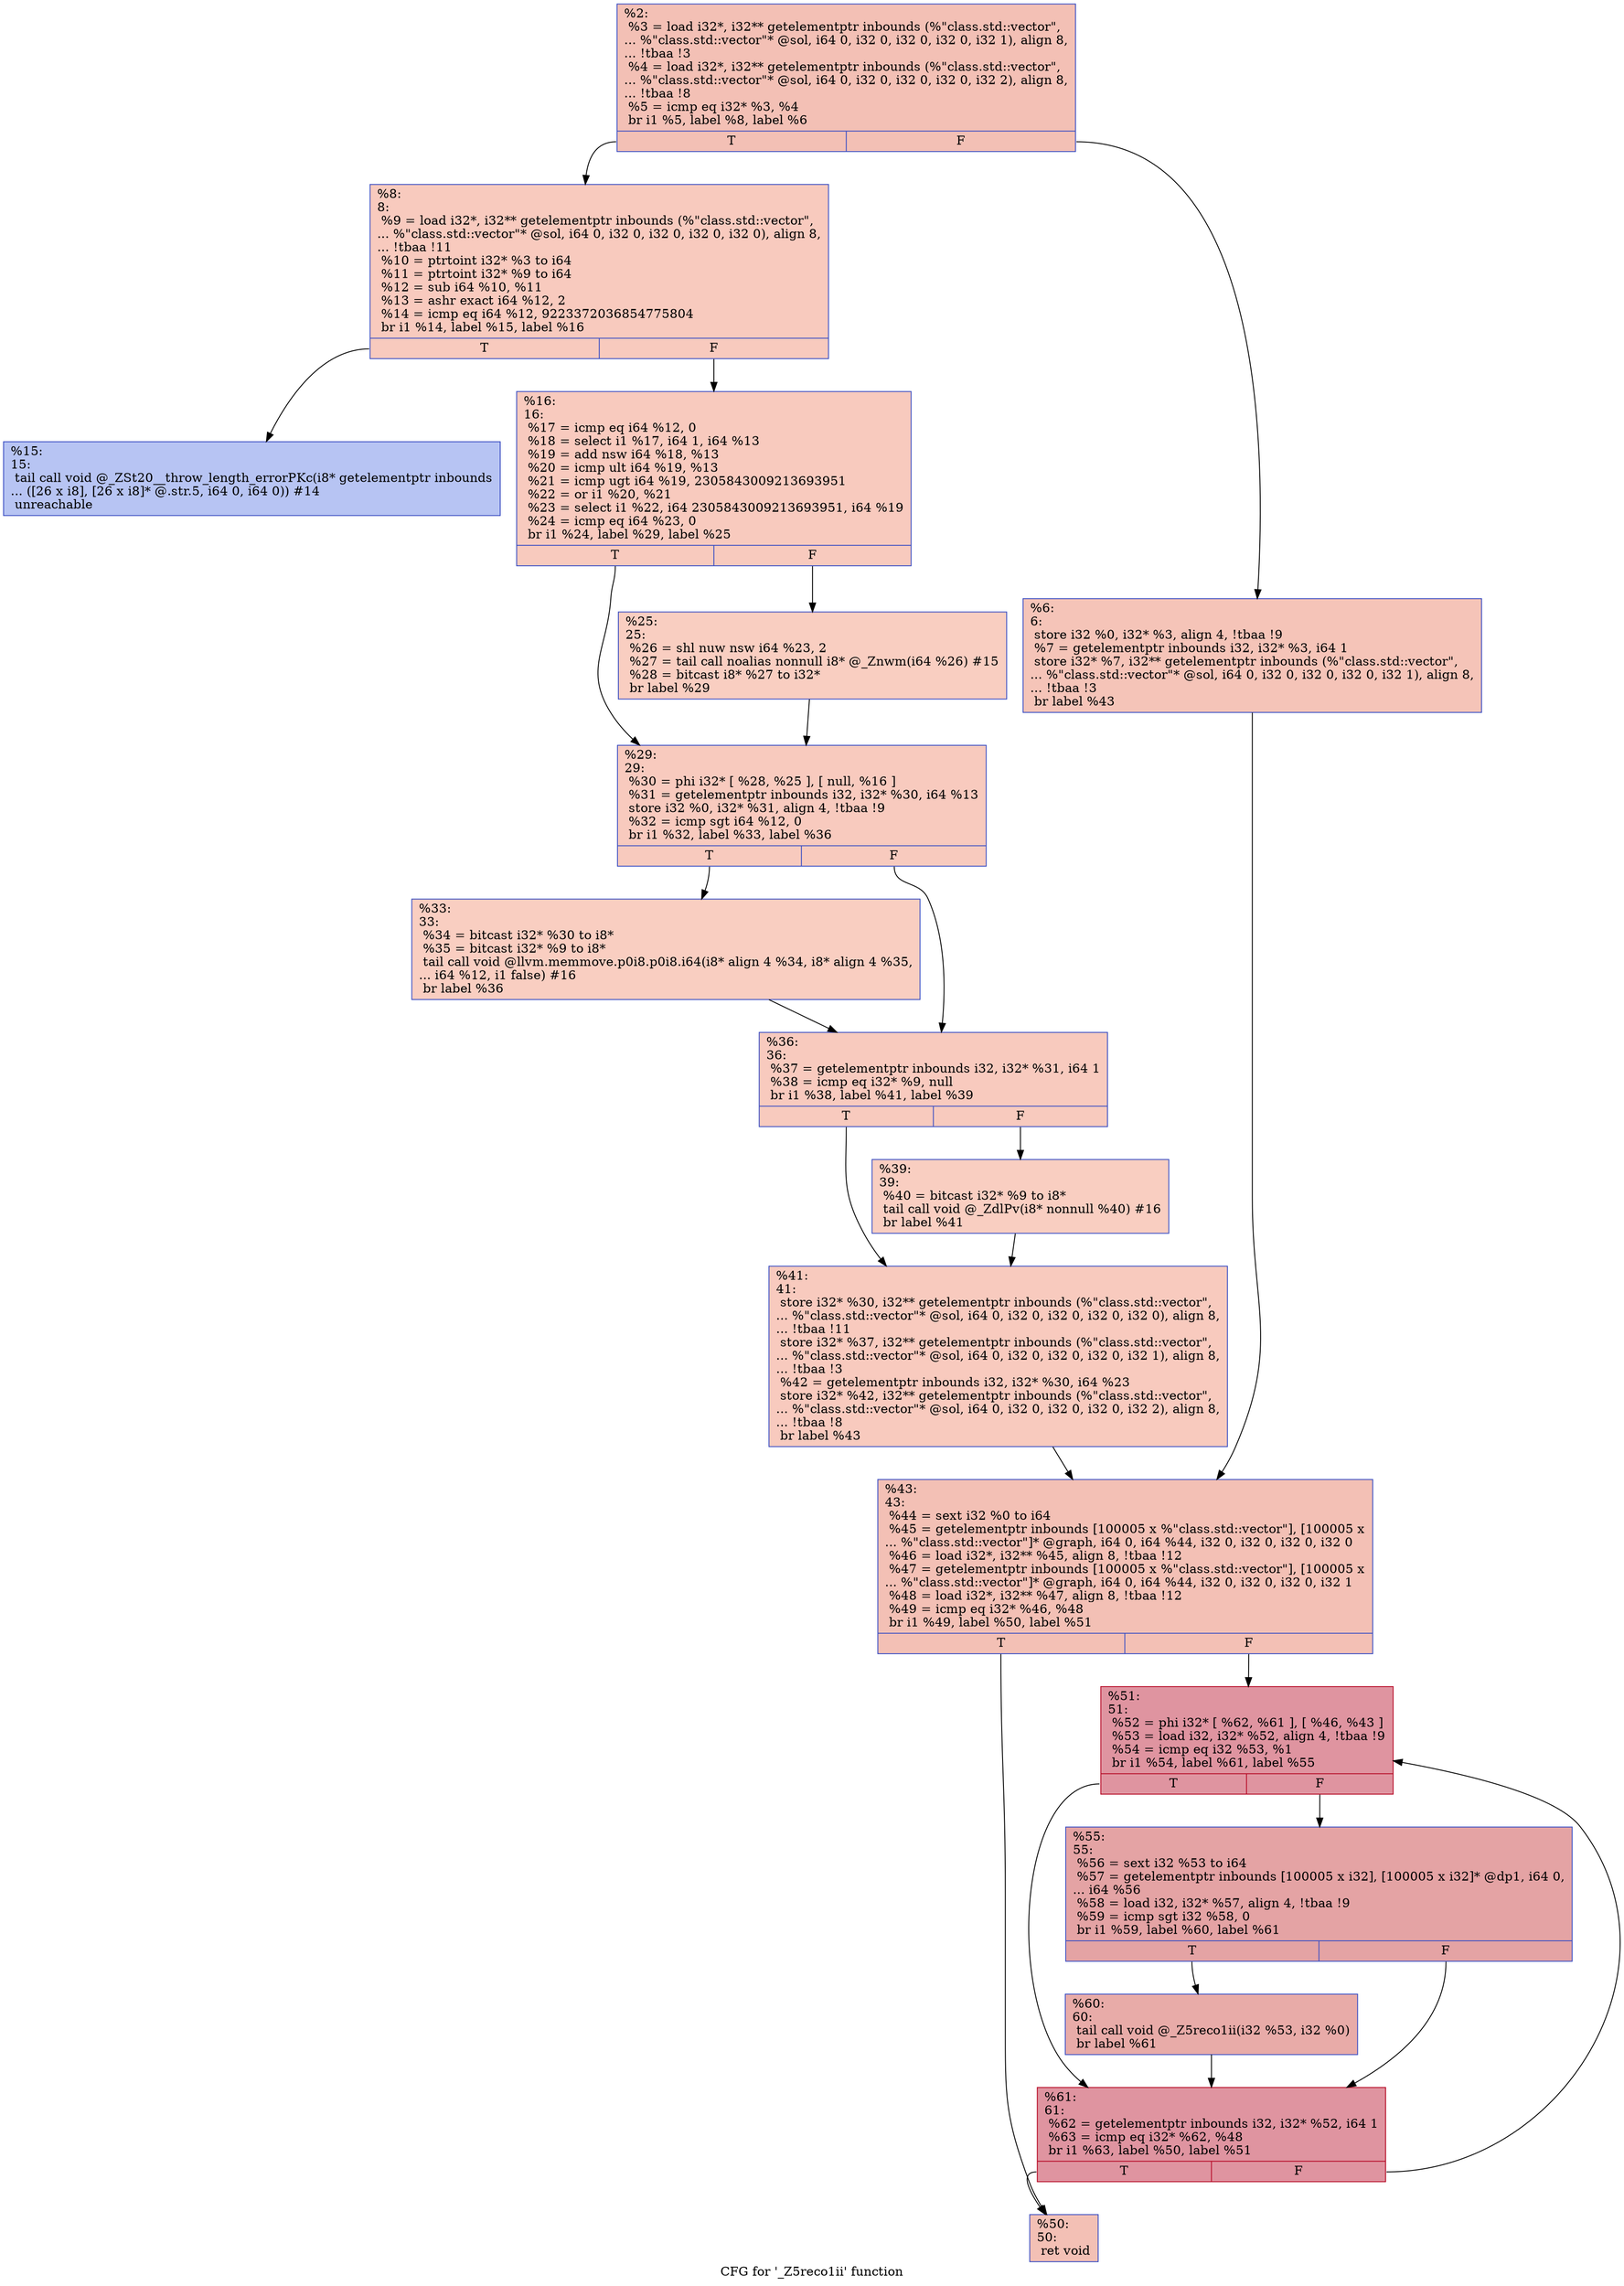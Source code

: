 digraph "CFG for '_Z5reco1ii' function" {
	label="CFG for '_Z5reco1ii' function";

	Node0x5633ec9076d0 [shape=record,color="#3d50c3ff", style=filled, fillcolor="#e5705870",label="{%2:\l  %3 = load i32*, i32** getelementptr inbounds (%\"class.std::vector\",\l... %\"class.std::vector\"* @sol, i64 0, i32 0, i32 0, i32 0, i32 1), align 8,\l... !tbaa !3\l  %4 = load i32*, i32** getelementptr inbounds (%\"class.std::vector\",\l... %\"class.std::vector\"* @sol, i64 0, i32 0, i32 0, i32 0, i32 2), align 8,\l... !tbaa !8\l  %5 = icmp eq i32* %3, %4\l  br i1 %5, label %8, label %6\l|{<s0>T|<s1>F}}"];
	Node0x5633ec9076d0:s0 -> Node0x5633ec907c20;
	Node0x5633ec9076d0:s1 -> Node0x5633ec907cb0;
	Node0x5633ec907cb0 [shape=record,color="#3d50c3ff", style=filled, fillcolor="#e97a5f70",label="{%6:\l6:                                                \l  store i32 %0, i32* %3, align 4, !tbaa !9\l  %7 = getelementptr inbounds i32, i32* %3, i64 1\l  store i32* %7, i32** getelementptr inbounds (%\"class.std::vector\",\l... %\"class.std::vector\"* @sol, i64 0, i32 0, i32 0, i32 0, i32 1), align 8,\l... !tbaa !3\l  br label %43\l}"];
	Node0x5633ec907cb0 -> Node0x5633ec9085c0;
	Node0x5633ec907c20 [shape=record,color="#3d50c3ff", style=filled, fillcolor="#ef886b70",label="{%8:\l8:                                                \l  %9 = load i32*, i32** getelementptr inbounds (%\"class.std::vector\",\l... %\"class.std::vector\"* @sol, i64 0, i32 0, i32 0, i32 0, i32 0), align 8,\l... !tbaa !11\l  %10 = ptrtoint i32* %3 to i64\l  %11 = ptrtoint i32* %9 to i64\l  %12 = sub i64 %10, %11\l  %13 = ashr exact i64 %12, 2\l  %14 = icmp eq i64 %12, 9223372036854775804\l  br i1 %14, label %15, label %16\l|{<s0>T|<s1>F}}"];
	Node0x5633ec907c20:s0 -> Node0x5633ec907b40;
	Node0x5633ec907c20:s1 -> Node0x5633ec908b50;
	Node0x5633ec907b40 [shape=record,color="#3d50c3ff", style=filled, fillcolor="#5b7ae570",label="{%15:\l15:                                               \l  tail call void @_ZSt20__throw_length_errorPKc(i8* getelementptr inbounds\l... ([26 x i8], [26 x i8]* @.str.5, i64 0, i64 0)) #14\l  unreachable\l}"];
	Node0x5633ec908b50 [shape=record,color="#3d50c3ff", style=filled, fillcolor="#ef886b70",label="{%16:\l16:                                               \l  %17 = icmp eq i64 %12, 0\l  %18 = select i1 %17, i64 1, i64 %13\l  %19 = add nsw i64 %18, %13\l  %20 = icmp ult i64 %19, %13\l  %21 = icmp ugt i64 %19, 2305843009213693951\l  %22 = or i1 %20, %21\l  %23 = select i1 %22, i64 2305843009213693951, i64 %19\l  %24 = icmp eq i64 %23, 0\l  br i1 %24, label %29, label %25\l|{<s0>T|<s1>F}}"];
	Node0x5633ec908b50:s0 -> Node0x5633ec909430;
	Node0x5633ec908b50:s1 -> Node0x5633ec909480;
	Node0x5633ec909480 [shape=record,color="#3d50c3ff", style=filled, fillcolor="#f2907270",label="{%25:\l25:                                               \l  %26 = shl nuw nsw i64 %23, 2\l  %27 = tail call noalias nonnull i8* @_Znwm(i64 %26) #15\l  %28 = bitcast i8* %27 to i32*\l  br label %29\l}"];
	Node0x5633ec909480 -> Node0x5633ec909430;
	Node0x5633ec909430 [shape=record,color="#3d50c3ff", style=filled, fillcolor="#ef886b70",label="{%29:\l29:                                               \l  %30 = phi i32* [ %28, %25 ], [ null, %16 ]\l  %31 = getelementptr inbounds i32, i32* %30, i64 %13\l  store i32 %0, i32* %31, align 4, !tbaa !9\l  %32 = icmp sgt i64 %12, 0\l  br i1 %32, label %33, label %36\l|{<s0>T|<s1>F}}"];
	Node0x5633ec909430:s0 -> Node0x5633ec909be0;
	Node0x5633ec909430:s1 -> Node0x5633ec909c30;
	Node0x5633ec909be0 [shape=record,color="#3d50c3ff", style=filled, fillcolor="#f2907270",label="{%33:\l33:                                               \l  %34 = bitcast i32* %30 to i8*\l  %35 = bitcast i32* %9 to i8*\l  tail call void @llvm.memmove.p0i8.p0i8.i64(i8* align 4 %34, i8* align 4 %35,\l... i64 %12, i1 false) #16\l  br label %36\l}"];
	Node0x5633ec909be0 -> Node0x5633ec909c30;
	Node0x5633ec909c30 [shape=record,color="#3d50c3ff", style=filled, fillcolor="#ef886b70",label="{%36:\l36:                                               \l  %37 = getelementptr inbounds i32, i32* %31, i64 1\l  %38 = icmp eq i32* %9, null\l  br i1 %38, label %41, label %39\l|{<s0>T|<s1>F}}"];
	Node0x5633ec909c30:s0 -> Node0x5633ec90a2f0;
	Node0x5633ec909c30:s1 -> Node0x5633ec90a340;
	Node0x5633ec90a340 [shape=record,color="#3d50c3ff", style=filled, fillcolor="#f2907270",label="{%39:\l39:                                               \l  %40 = bitcast i32* %9 to i8*\l  tail call void @_ZdlPv(i8* nonnull %40) #16\l  br label %41\l}"];
	Node0x5633ec90a340 -> Node0x5633ec90a2f0;
	Node0x5633ec90a2f0 [shape=record,color="#3d50c3ff", style=filled, fillcolor="#ef886b70",label="{%41:\l41:                                               \l  store i32* %30, i32** getelementptr inbounds (%\"class.std::vector\",\l... %\"class.std::vector\"* @sol, i64 0, i32 0, i32 0, i32 0, i32 0), align 8,\l... !tbaa !11\l  store i32* %37, i32** getelementptr inbounds (%\"class.std::vector\",\l... %\"class.std::vector\"* @sol, i64 0, i32 0, i32 0, i32 0, i32 1), align 8,\l... !tbaa !3\l  %42 = getelementptr inbounds i32, i32* %30, i64 %23\l  store i32* %42, i32** getelementptr inbounds (%\"class.std::vector\",\l... %\"class.std::vector\"* @sol, i64 0, i32 0, i32 0, i32 0, i32 2), align 8,\l... !tbaa !8\l  br label %43\l}"];
	Node0x5633ec90a2f0 -> Node0x5633ec9085c0;
	Node0x5633ec9085c0 [shape=record,color="#3d50c3ff", style=filled, fillcolor="#e5705870",label="{%43:\l43:                                               \l  %44 = sext i32 %0 to i64\l  %45 = getelementptr inbounds [100005 x %\"class.std::vector\"], [100005 x\l... %\"class.std::vector\"]* @graph, i64 0, i64 %44, i32 0, i32 0, i32 0, i32 0\l  %46 = load i32*, i32** %45, align 8, !tbaa !12\l  %47 = getelementptr inbounds [100005 x %\"class.std::vector\"], [100005 x\l... %\"class.std::vector\"]* @graph, i64 0, i64 %44, i32 0, i32 0, i32 0, i32 1\l  %48 = load i32*, i32** %47, align 8, !tbaa !12\l  %49 = icmp eq i32* %46, %48\l  br i1 %49, label %50, label %51\l|{<s0>T|<s1>F}}"];
	Node0x5633ec9085c0:s0 -> Node0x5633ec90b380;
	Node0x5633ec9085c0:s1 -> Node0x5633ec90b3d0;
	Node0x5633ec90b380 [shape=record,color="#3d50c3ff", style=filled, fillcolor="#e5705870",label="{%50:\l50:                                               \l  ret void\l}"];
	Node0x5633ec90b3d0 [shape=record,color="#b70d28ff", style=filled, fillcolor="#b70d2870",label="{%51:\l51:                                               \l  %52 = phi i32* [ %62, %61 ], [ %46, %43 ]\l  %53 = load i32, i32* %52, align 4, !tbaa !9\l  %54 = icmp eq i32 %53, %1\l  br i1 %54, label %61, label %55\l|{<s0>T|<s1>F}}"];
	Node0x5633ec90b3d0:s0 -> Node0x5633ec90b520;
	Node0x5633ec90b3d0:s1 -> Node0x5633ec90b720;
	Node0x5633ec90b720 [shape=record,color="#3d50c3ff", style=filled, fillcolor="#c32e3170",label="{%55:\l55:                                               \l  %56 = sext i32 %53 to i64\l  %57 = getelementptr inbounds [100005 x i32], [100005 x i32]* @dp1, i64 0,\l... i64 %56\l  %58 = load i32, i32* %57, align 4, !tbaa !9\l  %59 = icmp sgt i32 %58, 0\l  br i1 %59, label %60, label %61\l|{<s0>T|<s1>F}}"];
	Node0x5633ec90b720:s0 -> Node0x5633ec90ba50;
	Node0x5633ec90b720:s1 -> Node0x5633ec90b520;
	Node0x5633ec90ba50 [shape=record,color="#3d50c3ff", style=filled, fillcolor="#cc403a70",label="{%60:\l60:                                               \l  tail call void @_Z5reco1ii(i32 %53, i32 %0)\l  br label %61\l}"];
	Node0x5633ec90ba50 -> Node0x5633ec90b520;
	Node0x5633ec90b520 [shape=record,color="#b70d28ff", style=filled, fillcolor="#b70d2870",label="{%61:\l61:                                               \l  %62 = getelementptr inbounds i32, i32* %52, i64 1\l  %63 = icmp eq i32* %62, %48\l  br i1 %63, label %50, label %51\l|{<s0>T|<s1>F}}"];
	Node0x5633ec90b520:s0 -> Node0x5633ec90b380;
	Node0x5633ec90b520:s1 -> Node0x5633ec90b3d0;
}
